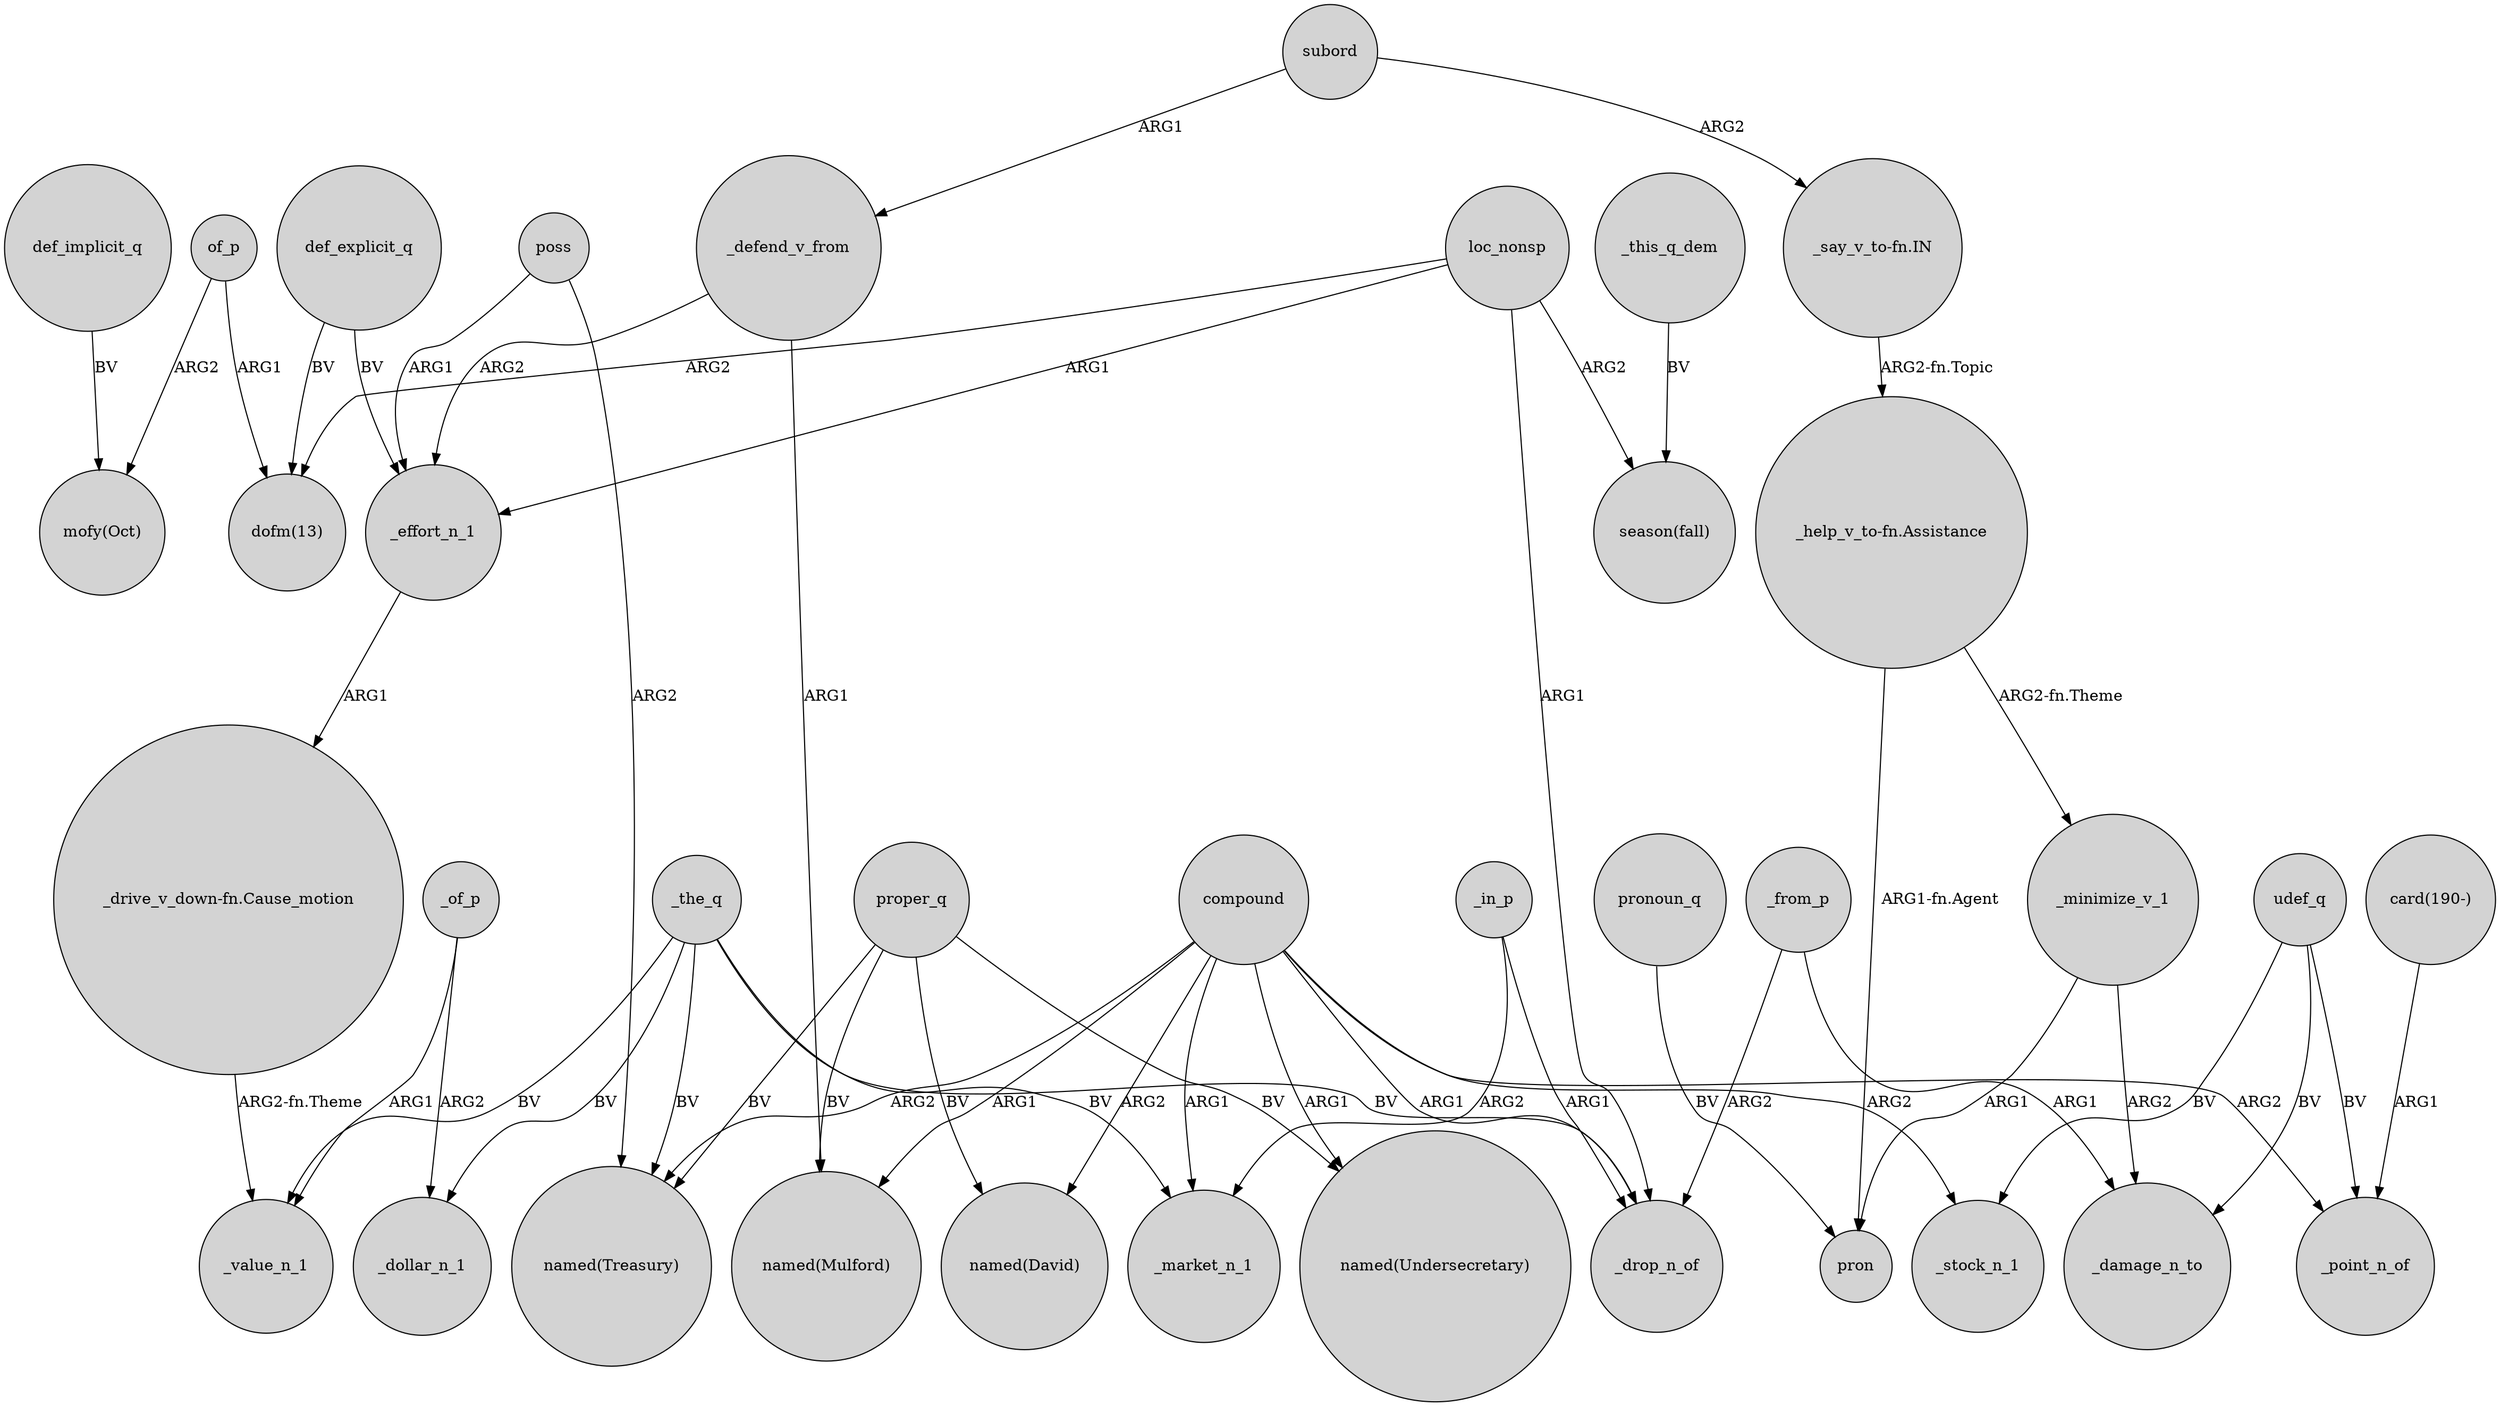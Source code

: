 digraph {
	node [shape=circle style=filled]
	of_p -> "dofm(13)" [label=ARG1]
	compound -> "named(Treasury)" [label=ARG2]
	proper_q -> "named(Undersecretary)" [label=BV]
	def_implicit_q -> "mofy(Oct)" [label=BV]
	"_help_v_to-fn.Assistance" -> pron [label="ARG1-fn.Agent"]
	_in_p -> _drop_n_of [label=ARG1]
	_of_p -> _value_n_1 [label=ARG1]
	_the_q -> _dollar_n_1 [label=BV]
	compound -> _drop_n_of [label=ARG1]
	of_p -> "mofy(Oct)" [label=ARG2]
	_effort_n_1 -> "_drive_v_down-fn.Cause_motion" [label=ARG1]
	_defend_v_from -> "named(Mulford)" [label=ARG1]
	_from_p -> _drop_n_of [label=ARG2]
	poss -> "named(Treasury)" [label=ARG2]
	compound -> _stock_n_1 [label=ARG2]
	"_help_v_to-fn.Assistance" -> _minimize_v_1 [label="ARG2-fn.Theme"]
	pronoun_q -> pron [label=BV]
	loc_nonsp -> _effort_n_1 [label=ARG1]
	compound -> "named(Undersecretary)" [label=ARG1]
	subord -> "_say_v_to-fn.IN" [label=ARG2]
	udef_q -> _stock_n_1 [label=BV]
	_from_p -> _damage_n_to [label=ARG1]
	_defend_v_from -> _effort_n_1 [label=ARG2]
	loc_nonsp -> _drop_n_of [label=ARG1]
	compound -> _point_n_of [label=ARG2]
	loc_nonsp -> "dofm(13)" [label=ARG2]
	compound -> "named(David)" [label=ARG2]
	udef_q -> _damage_n_to [label=BV]
	loc_nonsp -> "season(fall)" [label=ARG2]
	proper_q -> "named(Mulford)" [label=BV]
	def_explicit_q -> "dofm(13)" [label=BV]
	compound -> "named(Mulford)" [label=ARG1]
	_the_q -> _drop_n_of [label=BV]
	_the_q -> _value_n_1 [label=BV]
	proper_q -> "named(Treasury)" [label=BV]
	def_explicit_q -> _effort_n_1 [label=BV]
	subord -> _defend_v_from [label=ARG1]
	"_drive_v_down-fn.Cause_motion" -> _value_n_1 [label="ARG2-fn.Theme"]
	poss -> _effort_n_1 [label=ARG1]
	_the_q -> "named(Treasury)" [label=BV]
	_in_p -> _market_n_1 [label=ARG2]
	_of_p -> _dollar_n_1 [label=ARG2]
	compound -> _market_n_1 [label=ARG1]
	_this_q_dem -> "season(fall)" [label=BV]
	proper_q -> "named(David)" [label=BV]
	_the_q -> _market_n_1 [label=BV]
	_minimize_v_1 -> _damage_n_to [label=ARG2]
	"card(190-)" -> _point_n_of [label=ARG1]
	"_say_v_to-fn.IN" -> "_help_v_to-fn.Assistance" [label="ARG2-fn.Topic"]
	udef_q -> _point_n_of [label=BV]
	_minimize_v_1 -> pron [label=ARG1]
}
